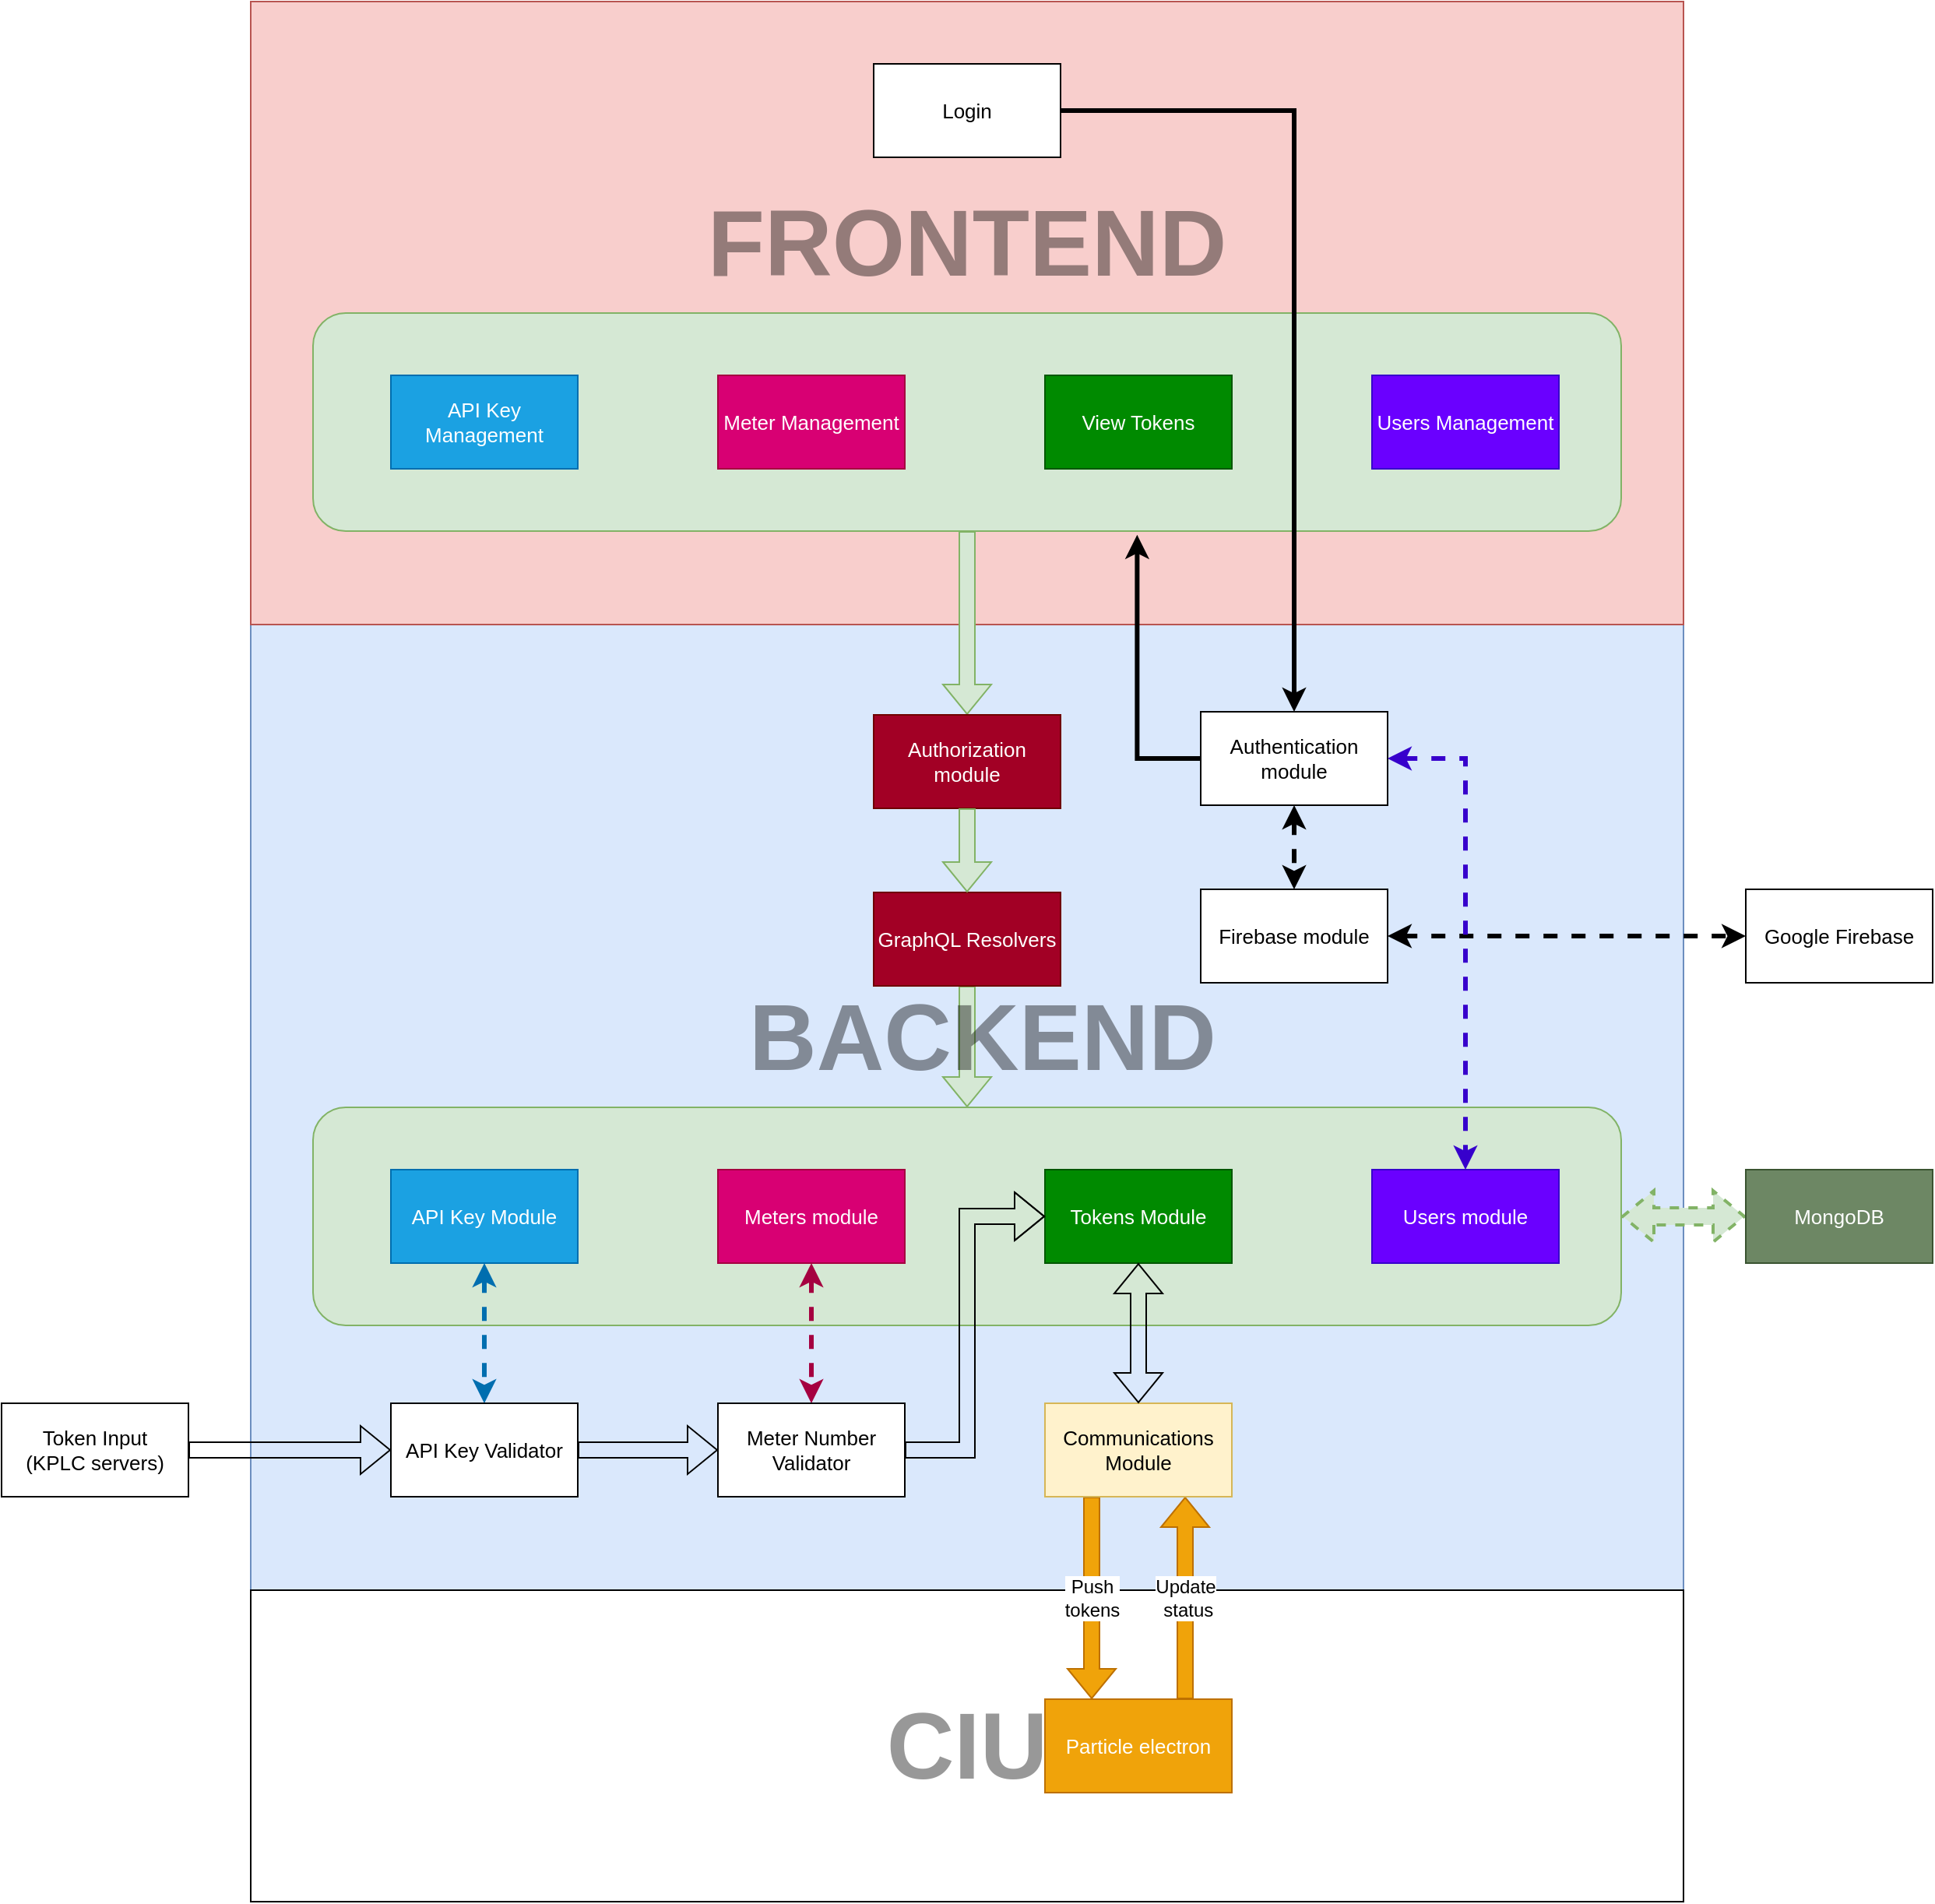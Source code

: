 <mxfile version="13.9.9" type="device"><diagram id="C5RBs43oDa-KdzZeNtuy" name="Page-1"><mxGraphModel dx="1102" dy="1000" grid="1" gridSize="10" guides="1" tooltips="1" connect="1" arrows="1" fold="1" page="1" pageScale="1" pageWidth="827" pageHeight="1169" math="0" shadow="0"><root><mxCell id="WIyWlLk6GJQsqaUBKTNV-0"/><mxCell id="WIyWlLk6GJQsqaUBKTNV-1" parent="WIyWlLk6GJQsqaUBKTNV-0"/><mxCell id="aEoYYCFHLiUPDO5pjgAt-21" value="" style="rounded=0;whiteSpace=wrap;html=1;fillColor=#dae8fc;strokeColor=#6c8ebf;textOpacity=40;fontSize=60;fontStyle=1" parent="WIyWlLk6GJQsqaUBKTNV-1" vertex="1"><mxGeometry x="240" y="440" width="920" height="620" as="geometry"/></mxCell><mxCell id="oRIOEUzOFnnMJnE4la83-4" style="edgeStyle=orthogonalEdgeStyle;orthogonalLoop=1;jettySize=auto;html=1;startArrow=classic;dashed=1;strokeWidth=2;rounded=0;startFill=1;fillColor=#d5e8d4;strokeColor=#82b366;shape=flexArrow;" parent="WIyWlLk6GJQsqaUBKTNV-1" source="oRIOEUzOFnnMJnE4la83-2" target="oRIOEUzOFnnMJnE4la83-3" edge="1"><mxGeometry relative="1" as="geometry"/></mxCell><mxCell id="aEoYYCFHLiUPDO5pjgAt-15" value="" style="rounded=0;whiteSpace=wrap;html=1;fillColor=#f8cecc;strokeColor=#b85450;fontSize=60;textOpacity=40;" parent="WIyWlLk6GJQsqaUBKTNV-1" vertex="1"><mxGeometry x="240" y="40" width="920" height="400" as="geometry"/></mxCell><mxCell id="aEoYYCFHLiUPDO5pjgAt-24" style="edgeStyle=orthogonalEdgeStyle;rounded=0;orthogonalLoop=1;jettySize=auto;html=1;shape=flexArrow;fillColor=#d5e8d4;strokeColor=#82b366;exitX=0.5;exitY=1;exitDx=0;exitDy=0;" parent="WIyWlLk6GJQsqaUBKTNV-1" source="oRIOEUzOFnnMJnE4la83-22" target="aEoYYCFHLiUPDO5pjgAt-6" edge="1"><mxGeometry relative="1" as="geometry"><mxPoint x="700" y="364.0" as="sourcePoint"/></mxGeometry></mxCell><mxCell id="aEoYYCFHLiUPDO5pjgAt-7" value="Login" style="rounded=0;whiteSpace=wrap;html=1;fontSize=13;" parent="WIyWlLk6GJQsqaUBKTNV-1" vertex="1"><mxGeometry x="640" y="80" width="120" height="60" as="geometry"/></mxCell><mxCell id="aEoYYCFHLiUPDO5pjgAt-16" style="edgeStyle=orthogonalEdgeStyle;rounded=0;orthogonalLoop=1;jettySize=auto;html=1;strokeWidth=3;fillColor=#d5e8d4;exitX=0;exitY=0.5;exitDx=0;exitDy=0;entryX=0.63;entryY=1.017;entryDx=0;entryDy=0;entryPerimeter=0;" parent="WIyWlLk6GJQsqaUBKTNV-1" source="aEoYYCFHLiUPDO5pjgAt-0" target="oRIOEUzOFnnMJnE4la83-22" edge="1"><mxGeometry relative="1" as="geometry"><mxPoint x="970" y="364.0" as="targetPoint"/><Array as="points"><mxPoint x="809" y="526"/></Array></mxGeometry></mxCell><mxCell id="aEoYYCFHLiUPDO5pjgAt-28" value="" style="rounded=0;whiteSpace=wrap;html=1;fontSize=60;fontStyle=1;textOpacity=40;" parent="WIyWlLk6GJQsqaUBKTNV-1" vertex="1"><mxGeometry x="240" y="1060" width="920" height="200" as="geometry"/></mxCell><mxCell id="aEoYYCFHLiUPDO5pjgAt-43" value="&lt;font style=&quot;font-size: 12px&quot;&gt;Update&lt;br&gt;&amp;nbsp;status&lt;/font&gt;" style="edgeStyle=orthogonalEdgeStyle;shape=flexArrow;rounded=0;orthogonalLoop=1;jettySize=auto;html=1;startArrow=none;startFill=0;strokeWidth=1;fontSize=12;entryX=0.75;entryY=1;entryDx=0;entryDy=0;exitX=0.75;exitY=0;exitDx=0;exitDy=0;fillColor=#f0a30a;strokeColor=#BD7000;" parent="WIyWlLk6GJQsqaUBKTNV-1" source="aEoYYCFHLiUPDO5pjgAt-29" target="aEoYYCFHLiUPDO5pjgAt-31" edge="1"><mxGeometry relative="1" as="geometry"/></mxCell><mxCell id="aEoYYCFHLiUPDO5pjgAt-29" value="Particle electron" style="rounded=0;whiteSpace=wrap;html=1;fontSize=13;fillColor=#f0a30a;strokeColor=#BD7000;fontColor=#ffffff;" parent="WIyWlLk6GJQsqaUBKTNV-1" vertex="1"><mxGeometry x="750" y="1130" width="120" height="60" as="geometry"/></mxCell><mxCell id="aEoYYCFHLiUPDO5pjgAt-30" value="FRONTEND" style="rounded=0;whiteSpace=wrap;html=1;fontSize=60;strokeColor=none;fillColor=none;textOpacity=40;fontStyle=1" parent="WIyWlLk6GJQsqaUBKTNV-1" vertex="1"><mxGeometry x="520" y="140" width="360" height="110" as="geometry"/></mxCell><mxCell id="aEoYYCFHLiUPDO5pjgAt-42" value="Push&lt;br&gt;tokens" style="edgeStyle=orthogonalEdgeStyle;shape=flexArrow;rounded=0;orthogonalLoop=1;jettySize=auto;html=1;startArrow=none;startFill=0;strokeWidth=1;fontSize=12;exitX=0.25;exitY=1;exitDx=0;exitDy=0;entryX=0.25;entryY=0;entryDx=0;entryDy=0;fillColor=#f0a30a;strokeColor=#BD7000;" parent="WIyWlLk6GJQsqaUBKTNV-1" source="aEoYYCFHLiUPDO5pjgAt-31" target="aEoYYCFHLiUPDO5pjgAt-29" edge="1"><mxGeometry relative="1" as="geometry"/></mxCell><mxCell id="aEoYYCFHLiUPDO5pjgAt-31" value="Communications Module" style="rounded=0;whiteSpace=wrap;html=1;fontSize=13;fillColor=#fff2cc;strokeColor=#d6b656;" parent="WIyWlLk6GJQsqaUBKTNV-1" vertex="1"><mxGeometry x="750" y="940" width="120" height="60" as="geometry"/></mxCell><mxCell id="aEoYYCFHLiUPDO5pjgAt-53" value="Google Firebase" style="rounded=0;whiteSpace=wrap;html=1;fontSize=13;" parent="WIyWlLk6GJQsqaUBKTNV-1" vertex="1"><mxGeometry x="1200" y="610" width="120" height="60" as="geometry"/></mxCell><mxCell id="aEoYYCFHLiUPDO5pjgAt-54" style="edgeStyle=orthogonalEdgeStyle;rounded=0;orthogonalLoop=1;jettySize=auto;html=1;strokeWidth=3;fontSize=60;startArrow=classic;startFill=1;entryX=0;entryY=0.5;entryDx=0;entryDy=0;dashed=1;" parent="WIyWlLk6GJQsqaUBKTNV-1" source="aEoYYCFHLiUPDO5pjgAt-34" target="aEoYYCFHLiUPDO5pjgAt-53" edge="1"><mxGeometry relative="1" as="geometry"><mxPoint x="280" y="506.66" as="sourcePoint"/><mxPoint x="250" y="507" as="targetPoint"/><Array as="points"/></mxGeometry></mxCell><mxCell id="aEoYYCFHLiUPDO5pjgAt-57" value="CIU" style="rounded=0;whiteSpace=wrap;html=1;fontSize=60;strokeColor=none;fillColor=none;textOpacity=40;fontStyle=1" parent="WIyWlLk6GJQsqaUBKTNV-1" vertex="1"><mxGeometry x="645" y="1105" width="110" height="110" as="geometry"/></mxCell><mxCell id="aEoYYCFHLiUPDO5pjgAt-25" style="edgeStyle=orthogonalEdgeStyle;shape=flexArrow;rounded=0;orthogonalLoop=1;jettySize=auto;html=1;fillColor=#d5e8d4;strokeColor=#82b366;exitX=0.5;exitY=1;exitDx=0;exitDy=0;entryX=0.5;entryY=0;entryDx=0;entryDy=0;" parent="WIyWlLk6GJQsqaUBKTNV-1" source="aEoYYCFHLiUPDO5pjgAt-47" target="oRIOEUzOFnnMJnE4la83-2" edge="1"><mxGeometry relative="1" as="geometry"><mxPoint x="804.0" y="637" as="sourcePoint"/><Array as="points"/><mxPoint x="598" y="697" as="targetPoint"/></mxGeometry></mxCell><mxCell id="oRIOEUzOFnnMJnE4la83-3" value="MongoDB" style="rounded=0;whiteSpace=wrap;html=1;fontSize=13;fillColor=#6d8764;strokeColor=#3A5431;fontColor=#ffffff;" parent="WIyWlLk6GJQsqaUBKTNV-1" vertex="1"><mxGeometry x="1200" y="790" width="120" height="60" as="geometry"/></mxCell><mxCell id="aEoYYCFHLiUPDO5pjgAt-51" value="BACKEND" style="rounded=0;whiteSpace=wrap;html=1;fontSize=60;strokeColor=none;fillColor=none;textOpacity=40;fontStyle=1" parent="WIyWlLk6GJQsqaUBKTNV-1" vertex="1"><mxGeometry x="530" y="680" width="360" height="50" as="geometry"/></mxCell><mxCell id="oRIOEUzOFnnMJnE4la83-13" value="" style="group" parent="WIyWlLk6GJQsqaUBKTNV-1" vertex="1" connectable="0"><mxGeometry x="850" y="496" width="120" height="174" as="geometry"/></mxCell><mxCell id="aEoYYCFHLiUPDO5pjgAt-0" value="Authentication module" style="rounded=0;whiteSpace=wrap;html=1;fontSize=13;" parent="oRIOEUzOFnnMJnE4la83-13" vertex="1"><mxGeometry width="120" height="60" as="geometry"/></mxCell><mxCell id="aEoYYCFHLiUPDO5pjgAt-34" value="Firebase module" style="rounded=0;whiteSpace=wrap;html=1;fontSize=13;" parent="oRIOEUzOFnnMJnE4la83-13" vertex="1"><mxGeometry y="114" width="120" height="60" as="geometry"/></mxCell><mxCell id="aEoYYCFHLiUPDO5pjgAt-35" style="edgeStyle=orthogonalEdgeStyle;rounded=0;orthogonalLoop=1;jettySize=auto;html=1;strokeWidth=3;fontSize=60;startArrow=classic;startFill=1;dashed=1;" parent="oRIOEUzOFnnMJnE4la83-13" source="aEoYYCFHLiUPDO5pjgAt-0" target="aEoYYCFHLiUPDO5pjgAt-34" edge="1"><mxGeometry relative="1" as="geometry"/></mxCell><mxCell id="oRIOEUzOFnnMJnE4la83-16" value="" style="group" parent="WIyWlLk6GJQsqaUBKTNV-1" vertex="1" connectable="0"><mxGeometry x="640" y="498" width="120" height="174" as="geometry"/></mxCell><mxCell id="aEoYYCFHLiUPDO5pjgAt-6" value="Authorization module" style="rounded=0;whiteSpace=wrap;html=1;fillColor=#a20025;strokeColor=#6F0000;fontSize=13;fontColor=#ffffff;" parent="oRIOEUzOFnnMJnE4la83-16" vertex="1"><mxGeometry width="120" height="60" as="geometry"/></mxCell><mxCell id="aEoYYCFHLiUPDO5pjgAt-47" value="GraphQL Resolvers" style="rounded=0;whiteSpace=wrap;html=1;fillColor=#a20025;fontSize=13;strokeColor=#6F0000;fontColor=#ffffff;" parent="oRIOEUzOFnnMJnE4la83-16" vertex="1"><mxGeometry y="114" width="120" height="60" as="geometry"/></mxCell><mxCell id="aEoYYCFHLiUPDO5pjgAt-49" style="edgeStyle=orthogonalEdgeStyle;rounded=0;jumpSize=6;orthogonalLoop=1;jettySize=auto;html=1;startArrow=none;startFill=0;strokeWidth=1;fontSize=12;shape=flexArrow;fillColor=#d5e8d4;strokeColor=#82b366;" parent="oRIOEUzOFnnMJnE4la83-16" source="aEoYYCFHLiUPDO5pjgAt-6" target="aEoYYCFHLiUPDO5pjgAt-47" edge="1"><mxGeometry relative="1" as="geometry"/></mxCell><mxCell id="oRIOEUzOFnnMJnE4la83-20" value="" style="group" parent="WIyWlLk6GJQsqaUBKTNV-1" vertex="1" connectable="0"><mxGeometry x="280" y="750" width="840" height="140" as="geometry"/></mxCell><mxCell id="oRIOEUzOFnnMJnE4la83-2" value="" style="rounded=1;whiteSpace=wrap;html=1;fillColor=#d5e8d4;strokeColor=#82b366;" parent="oRIOEUzOFnnMJnE4la83-20" vertex="1"><mxGeometry width="840" height="140" as="geometry"/></mxCell><mxCell id="oRIOEUzOFnnMJnE4la83-17" value="" style="group" parent="oRIOEUzOFnnMJnE4la83-20" vertex="1" connectable="0"><mxGeometry x="50" y="40" width="750" height="60" as="geometry"/></mxCell><mxCell id="aEoYYCFHLiUPDO5pjgAt-9" value="Users module" style="rounded=0;whiteSpace=wrap;html=1;fontSize=13;fillColor=#6a00ff;strokeColor=#3700CC;fontColor=#ffffff;" parent="oRIOEUzOFnnMJnE4la83-17" vertex="1"><mxGeometry x="630" width="120" height="60" as="geometry"/></mxCell><mxCell id="aEoYYCFHLiUPDO5pjgAt-11" value="API Key Module" style="rounded=0;whiteSpace=wrap;html=1;fontSize=13;fillColor=#1ba1e2;strokeColor=#006EAF;fontColor=#ffffff;" parent="oRIOEUzOFnnMJnE4la83-17" vertex="1"><mxGeometry width="120" height="60" as="geometry"/></mxCell><mxCell id="aEoYYCFHLiUPDO5pjgAt-10" value="Meters module" style="rounded=0;whiteSpace=wrap;html=1;fontSize=13;fillColor=#d80073;strokeColor=#A50040;fontColor=#ffffff;" parent="oRIOEUzOFnnMJnE4la83-17" vertex="1"><mxGeometry x="210" width="120" height="60" as="geometry"/></mxCell><mxCell id="aEoYYCFHLiUPDO5pjgAt-12" value="Tokens Module" style="rounded=0;whiteSpace=wrap;html=1;fontSize=13;fillColor=#008a00;strokeColor=#005700;fontColor=#ffffff;" parent="oRIOEUzOFnnMJnE4la83-17" vertex="1"><mxGeometry x="420" width="120" height="60" as="geometry"/></mxCell><mxCell id="oRIOEUzOFnnMJnE4la83-21" value="" style="group" parent="WIyWlLk6GJQsqaUBKTNV-1" vertex="1" connectable="0"><mxGeometry x="280" y="240" width="840" height="140" as="geometry"/></mxCell><mxCell id="oRIOEUzOFnnMJnE4la83-22" value="" style="rounded=1;whiteSpace=wrap;html=1;fillColor=#d5e8d4;strokeColor=#82b366;" parent="oRIOEUzOFnnMJnE4la83-21" vertex="1"><mxGeometry width="840" height="140" as="geometry"/></mxCell><mxCell id="oRIOEUzOFnnMJnE4la83-23" value="" style="group" parent="oRIOEUzOFnnMJnE4la83-21" vertex="1" connectable="0"><mxGeometry x="50" y="40" width="750" height="60" as="geometry"/></mxCell><mxCell id="oRIOEUzOFnnMJnE4la83-24" value="Users Management" style="rounded=0;whiteSpace=wrap;html=1;fontSize=13;fillColor=#6a00ff;strokeColor=#3700CC;fontColor=#ffffff;" parent="oRIOEUzOFnnMJnE4la83-23" vertex="1"><mxGeometry x="630" width="120" height="60" as="geometry"/></mxCell><mxCell id="oRIOEUzOFnnMJnE4la83-25" value="API Key Management" style="rounded=0;whiteSpace=wrap;html=1;fontSize=13;fillColor=#1ba1e2;strokeColor=#006EAF;fontColor=#ffffff;" parent="oRIOEUzOFnnMJnE4la83-23" vertex="1"><mxGeometry width="120" height="60" as="geometry"/></mxCell><mxCell id="oRIOEUzOFnnMJnE4la83-26" value="Meter Management" style="rounded=0;whiteSpace=wrap;html=1;fontSize=13;fillColor=#d80073;strokeColor=#A50040;fontColor=#ffffff;" parent="oRIOEUzOFnnMJnE4la83-23" vertex="1"><mxGeometry x="210" width="120" height="60" as="geometry"/></mxCell><mxCell id="oRIOEUzOFnnMJnE4la83-27" value="View Tokens" style="rounded=0;whiteSpace=wrap;html=1;fontSize=13;fillColor=#008a00;strokeColor=#005700;fontColor=#ffffff;" parent="oRIOEUzOFnnMJnE4la83-23" vertex="1"><mxGeometry x="420" width="120" height="60" as="geometry"/></mxCell><mxCell id="aEoYYCFHLiUPDO5pjgAt-14" style="edgeStyle=orthogonalEdgeStyle;rounded=0;orthogonalLoop=1;jettySize=auto;html=1;strokeWidth=3;" parent="WIyWlLk6GJQsqaUBKTNV-1" source="aEoYYCFHLiUPDO5pjgAt-7" target="aEoYYCFHLiUPDO5pjgAt-0" edge="1"><mxGeometry relative="1" as="geometry"/></mxCell><mxCell id="aEoYYCFHLiUPDO5pjgAt-45" style="edgeStyle=orthogonalEdgeStyle;rounded=0;orthogonalLoop=1;jettySize=auto;html=1;entryX=0.5;entryY=0;entryDx=0;entryDy=0;dashed=1;startArrow=classic;startFill=1;strokeWidth=3;fontSize=60;jumpSize=6;fillColor=#d80073;strokeColor=#A50040;" parent="WIyWlLk6GJQsqaUBKTNV-1" source="aEoYYCFHLiUPDO5pjgAt-10" target="aEoYYCFHLiUPDO5pjgAt-18" edge="1"><mxGeometry relative="1" as="geometry"/></mxCell><mxCell id="aEoYYCFHLiUPDO5pjgAt-44" style="edgeStyle=orthogonalEdgeStyle;rounded=0;orthogonalLoop=1;jettySize=auto;html=1;startArrow=classic;startFill=1;strokeWidth=3;fontSize=60;dashed=1;fillColor=#1ba1e2;strokeColor=#006EAF;" parent="WIyWlLk6GJQsqaUBKTNV-1" source="aEoYYCFHLiUPDO5pjgAt-11" target="aEoYYCFHLiUPDO5pjgAt-19" edge="1"><mxGeometry relative="1" as="geometry"/></mxCell><mxCell id="oRIOEUzOFnnMJnE4la83-10" style="edgeStyle=orthogonalEdgeStyle;shape=flexArrow;rounded=0;orthogonalLoop=1;jettySize=auto;html=1;startArrow=none;startFill=0;strokeWidth=1;fontSize=60;exitX=1;exitY=0.5;exitDx=0;exitDy=0;entryX=0;entryY=0.5;entryDx=0;entryDy=0;" parent="WIyWlLk6GJQsqaUBKTNV-1" source="aEoYYCFHLiUPDO5pjgAt-18" target="aEoYYCFHLiUPDO5pjgAt-12" edge="1"><mxGeometry relative="1" as="geometry"><Array as="points"><mxPoint x="700" y="970"/><mxPoint x="700" y="820"/></Array><mxPoint x="670" y="970" as="sourcePoint"/><mxPoint x="660" y="808" as="targetPoint"/></mxGeometry></mxCell><mxCell id="aEoYYCFHLiUPDO5pjgAt-48" style="edgeStyle=orthogonalEdgeStyle;shape=flexArrow;rounded=0;orthogonalLoop=1;jettySize=auto;html=1;startArrow=block;startFill=0;strokeWidth=1;fontSize=60;" parent="WIyWlLk6GJQsqaUBKTNV-1" source="aEoYYCFHLiUPDO5pjgAt-12" target="aEoYYCFHLiUPDO5pjgAt-31" edge="1"><mxGeometry relative="1" as="geometry"><mxPoint x="378.56" y="841.84" as="sourcePoint"/><mxPoint x="430" y="968" as="targetPoint"/></mxGeometry></mxCell><mxCell id="oRIOEUzOFnnMJnE4la83-29" value="" style="group" parent="WIyWlLk6GJQsqaUBKTNV-1" vertex="1" connectable="0"><mxGeometry x="80" y="940" width="580" height="60" as="geometry"/></mxCell><mxCell id="aEoYYCFHLiUPDO5pjgAt-18" value="Meter Number Validator" style="rounded=0;whiteSpace=wrap;html=1;fontSize=13;" parent="oRIOEUzOFnnMJnE4la83-29" vertex="1"><mxGeometry x="460" width="120" height="60" as="geometry"/></mxCell><mxCell id="aEoYYCFHLiUPDO5pjgAt-39" style="edgeStyle=orthogonalEdgeStyle;shape=flexArrow;rounded=0;orthogonalLoop=1;jettySize=auto;html=1;startArrow=none;startFill=0;strokeWidth=1;fontSize=60;" parent="oRIOEUzOFnnMJnE4la83-29" source="aEoYYCFHLiUPDO5pjgAt-19" target="aEoYYCFHLiUPDO5pjgAt-18" edge="1"><mxGeometry relative="1" as="geometry"/></mxCell><mxCell id="aEoYYCFHLiUPDO5pjgAt-19" value="API Key Validator" style="rounded=0;whiteSpace=wrap;html=1;fontSize=13;" parent="oRIOEUzOFnnMJnE4la83-29" vertex="1"><mxGeometry x="250" width="120" height="60" as="geometry"/></mxCell><mxCell id="aEoYYCFHLiUPDO5pjgAt-38" style="edgeStyle=orthogonalEdgeStyle;shape=flexArrow;rounded=0;orthogonalLoop=1;jettySize=auto;html=1;startArrow=none;startFill=0;strokeWidth=1;fontSize=60;" parent="oRIOEUzOFnnMJnE4la83-29" source="aEoYYCFHLiUPDO5pjgAt-27" target="aEoYYCFHLiUPDO5pjgAt-19" edge="1"><mxGeometry relative="1" as="geometry"><mxPoint x="1120" y="30" as="sourcePoint"/></mxGeometry></mxCell><mxCell id="aEoYYCFHLiUPDO5pjgAt-27" value="Token Input&lt;br&gt;(KPLC servers)" style="rounded=0;whiteSpace=wrap;html=1;fontSize=13;" parent="oRIOEUzOFnnMJnE4la83-29" vertex="1"><mxGeometry width="120" height="60" as="geometry"/></mxCell><mxCell id="M0SqfRGqqCGoRvXGN9FM-0" style="edgeStyle=orthogonalEdgeStyle;rounded=0;orthogonalLoop=1;jettySize=auto;html=1;dashed=1;strokeWidth=3;startArrow=classic;startFill=1;fillColor=#6a00ff;strokeColor=#3700CC;" edge="1" parent="WIyWlLk6GJQsqaUBKTNV-1" source="aEoYYCFHLiUPDO5pjgAt-0" target="aEoYYCFHLiUPDO5pjgAt-9"><mxGeometry relative="1" as="geometry"><Array as="points"><mxPoint x="1020" y="526"/></Array></mxGeometry></mxCell></root></mxGraphModel></diagram></mxfile>
